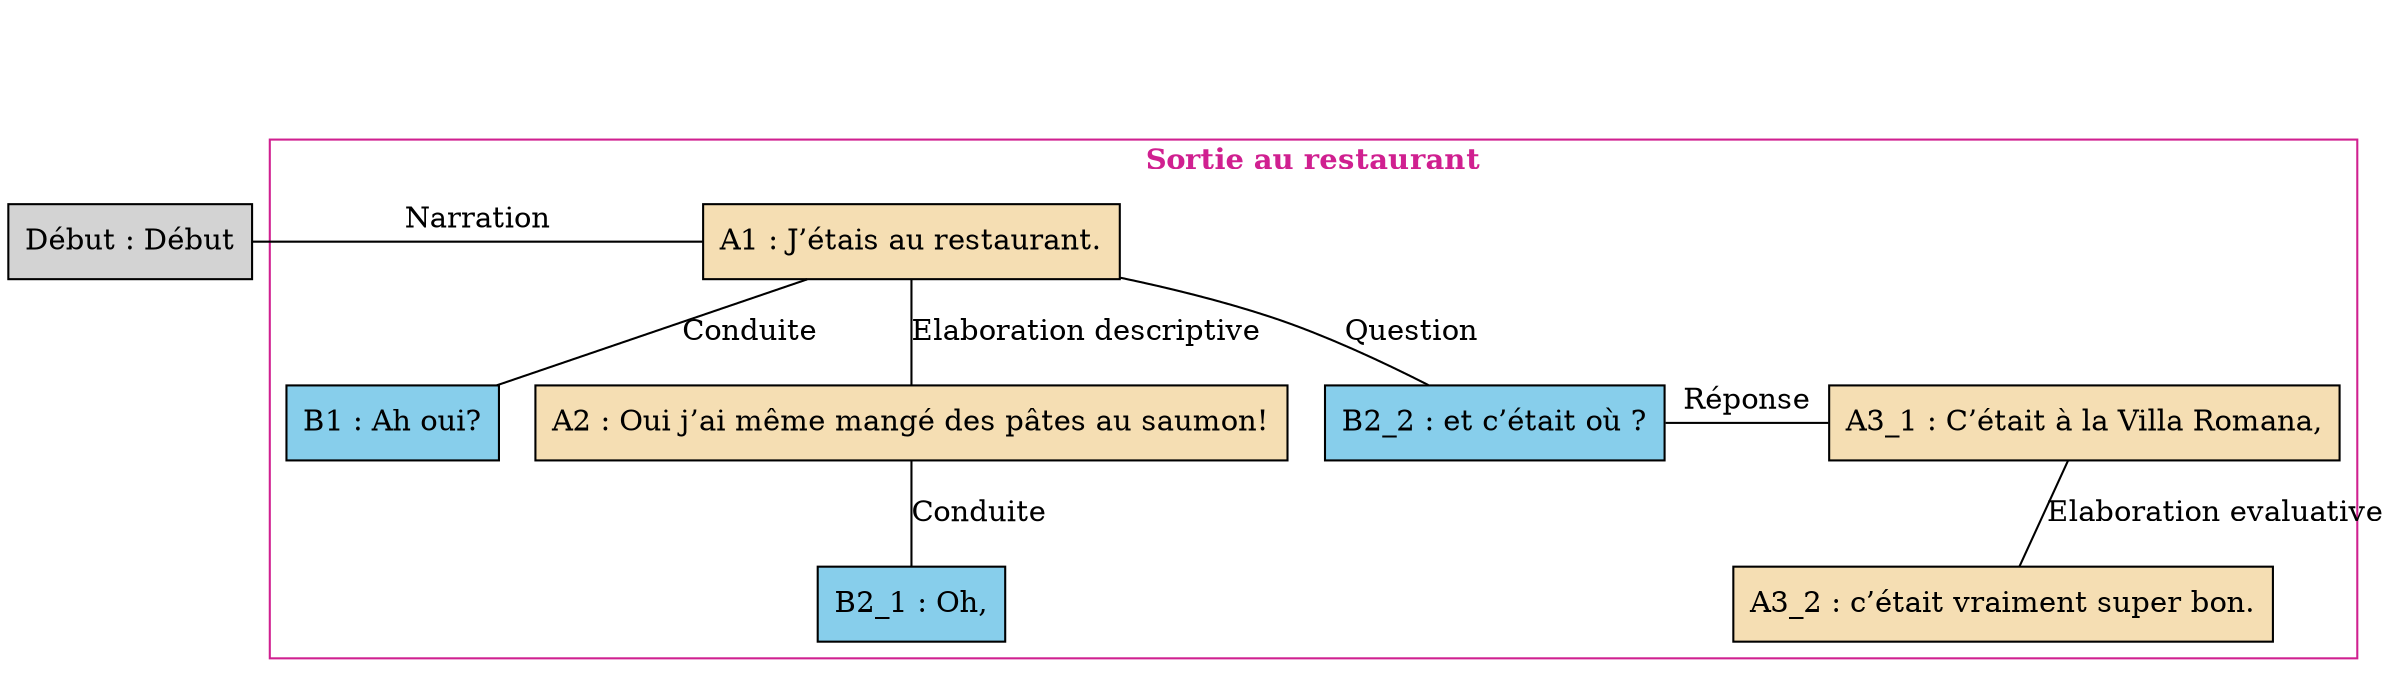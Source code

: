 digraph "Bac_a_sable_-_C06" {
	node [shape=box style=filled]
	newrank=true
	zero [style=invis]
	"Début" [label="Début : Début"]
	A1 [label="A1 : J’étais au restaurant." fillcolor=wheat]
	B1 [label="B1 : Ah oui?" fillcolor=skyblue]
	A2 [label="A2 : Oui j’ai même mangé des pâtes au saumon!" fillcolor=wheat]
	B2_1 [label="B2_1 : Oh," fillcolor=skyblue]
	B2_2 [label="B2_2 : et c’était où ?" fillcolor=skyblue]
	A3_1 [label="A3_1 : C’était à la Villa Romana," fillcolor=wheat]
	A3_2 [label="A3_2 : c’était vraiment super bon." fillcolor=wheat]
	zero -> "Début" [label="" style=invis]
	zero -> A1 [style=invis weight=1]
	"Début" -> A1 [label=Narration constraint=false dir=none]
	A1 -> B1 [label=Conduite dir=none weight=2]
	A1 -> A2 [label="Elaboration descriptive" dir=none weight=2]
	A2 -> B2_1 [label=Conduite dir=none weight=2]
	A1 -> B2_2 [label=Question dir=none weight=2]
	A1 -> A3_1 [style=invis weight=1]
	B2_2 -> A3_1 [label="Réponse" constraint=false dir=none]
	A3_1 -> A3_2 [label="Elaboration evaluative" dir=none weight=2]
	subgraph cluster_0 {
		label=<<B>Sortie au restaurant</B>>
		color=violetred
		fontcolor=violetred
		A1
		B1
		A2
		B2_1
		B2_2
		A3_1
		A3_2
	}
}
